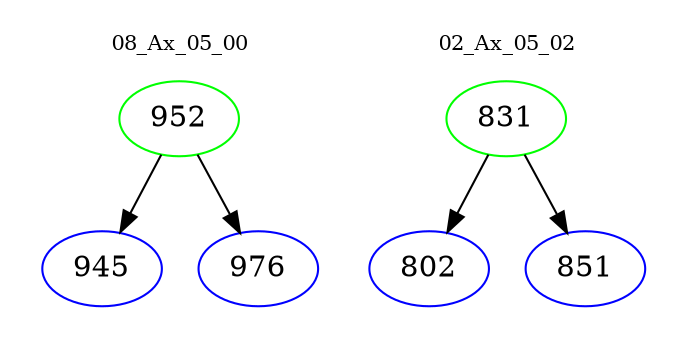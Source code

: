 digraph{
subgraph cluster_0 {
color = white
label = "08_Ax_05_00";
fontsize=10;
T0_952 [label="952", color="green"]
T0_952 -> T0_945 [color="black"]
T0_945 [label="945", color="blue"]
T0_952 -> T0_976 [color="black"]
T0_976 [label="976", color="blue"]
}
subgraph cluster_1 {
color = white
label = "02_Ax_05_02";
fontsize=10;
T1_831 [label="831", color="green"]
T1_831 -> T1_802 [color="black"]
T1_802 [label="802", color="blue"]
T1_831 -> T1_851 [color="black"]
T1_851 [label="851", color="blue"]
}
}
